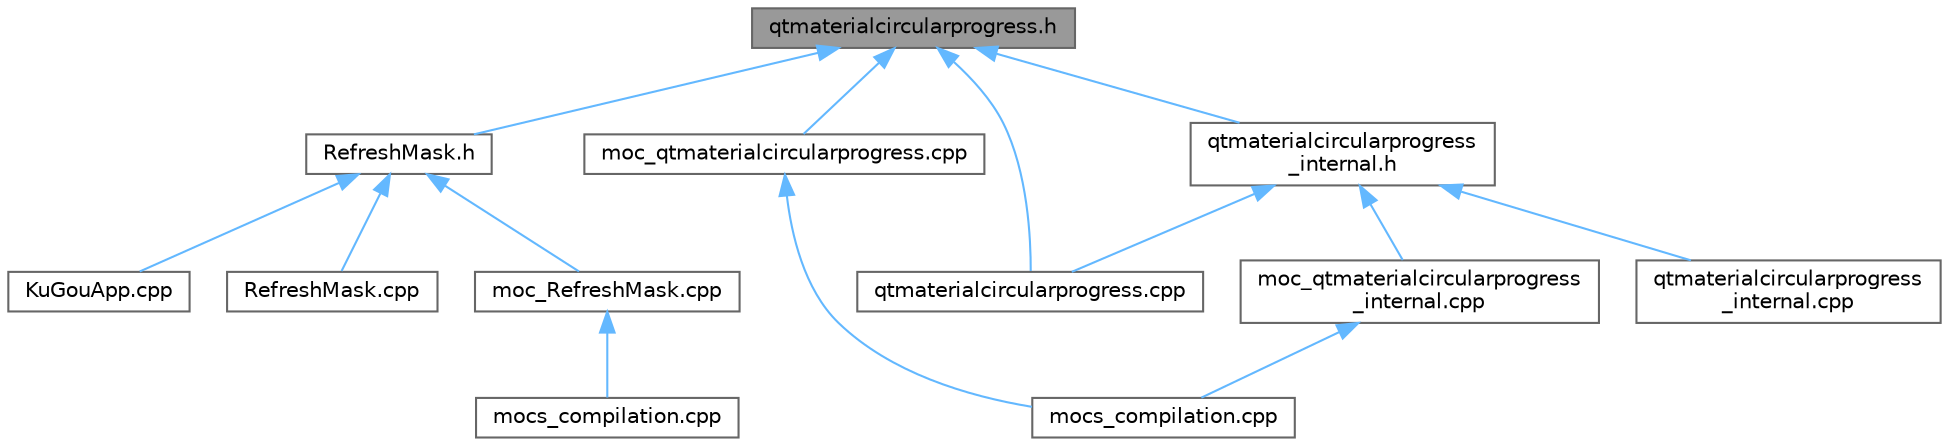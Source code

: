 digraph "qtmaterialcircularprogress.h"
{
 // LATEX_PDF_SIZE
  bgcolor="transparent";
  edge [fontname=Helvetica,fontsize=10,labelfontname=Helvetica,labelfontsize=10];
  node [fontname=Helvetica,fontsize=10,shape=box,height=0.2,width=0.4];
  Node1 [id="Node000001",label="qtmaterialcircularprogress.h",height=0.2,width=0.4,color="gray40", fillcolor="grey60", style="filled", fontcolor="black",tooltip="定义 QtMaterialCircularProgress 类，提供 Material Design 圆形进度条"];
  Node1 -> Node2 [id="edge1_Node000001_Node000002",dir="back",color="steelblue1",style="solid",tooltip=" "];
  Node2 [id="Node000002",label="RefreshMask.h",height=0.2,width=0.4,color="grey40", fillcolor="white", style="filled",URL="$_refresh_mask_8h.html",tooltip="定义 RefreshMask 类，提供加载遮罩功能"];
  Node2 -> Node3 [id="edge2_Node000002_Node000003",dir="back",color="steelblue1",style="solid",tooltip=" "];
  Node3 [id="Node000003",label="KuGouApp.cpp",height=0.2,width=0.4,color="grey40", fillcolor="white", style="filled",URL="$_ku_gou_app_8cpp.html",tooltip="实现 KuGouApp 类，管理酷狗音乐主界面"];
  Node2 -> Node4 [id="edge3_Node000002_Node000004",dir="back",color="steelblue1",style="solid",tooltip=" "];
  Node4 [id="Node000004",label="RefreshMask.cpp",height=0.2,width=0.4,color="grey40", fillcolor="white", style="filled",URL="$_refresh_mask_8cpp.html",tooltip="实现 RefreshMask 类，提供加载遮罩功能"];
  Node2 -> Node5 [id="edge4_Node000002_Node000005",dir="back",color="steelblue1",style="solid",tooltip=" "];
  Node5 [id="Node000005",label="moc_RefreshMask.cpp",height=0.2,width=0.4,color="grey40", fillcolor="white", style="filled",URL="$moc___refresh_mask_8cpp.html",tooltip=" "];
  Node5 -> Node6 [id="edge5_Node000005_Node000006",dir="back",color="steelblue1",style="solid",tooltip=" "];
  Node6 [id="Node000006",label="mocs_compilation.cpp",height=0.2,width=0.4,color="grey40", fillcolor="white", style="filled",URL="$ui_2_my_mask_widget_2_my_mask_widget__autogen_2mocs__compilation_8cpp.html",tooltip=" "];
  Node1 -> Node7 [id="edge6_Node000001_Node000007",dir="back",color="steelblue1",style="solid",tooltip=" "];
  Node7 [id="Node000007",label="moc_qtmaterialcircularprogress.cpp",height=0.2,width=0.4,color="grey40", fillcolor="white", style="filled",URL="$moc__qtmaterialcircularprogress_8cpp.html",tooltip=" "];
  Node7 -> Node8 [id="edge7_Node000007_Node000008",dir="back",color="steelblue1",style="solid",tooltip=" "];
  Node8 [id="Node000008",label="mocs_compilation.cpp",height=0.2,width=0.4,color="grey40", fillcolor="white", style="filled",URL="$ui_2_qt_material_widget_2_qt_material_widget__autogen_2mocs__compilation_8cpp.html",tooltip=" "];
  Node1 -> Node9 [id="edge8_Node000001_Node000009",dir="back",color="steelblue1",style="solid",tooltip=" "];
  Node9 [id="Node000009",label="qtmaterialcircularprogress.cpp",height=0.2,width=0.4,color="grey40", fillcolor="white", style="filled",URL="$qtmaterialcircularprogress_8cpp.html",tooltip="实现 QtMaterialCircularProgress 类，提供 Material Design 圆形进度条"];
  Node1 -> Node10 [id="edge9_Node000001_Node000010",dir="back",color="steelblue1",style="solid",tooltip=" "];
  Node10 [id="Node000010",label="qtmaterialcircularprogress\l_internal.h",height=0.2,width=0.4,color="grey40", fillcolor="white", style="filled",URL="$qtmaterialcircularprogress__internal_8h.html",tooltip="定义 QtMaterialCircularProgressDelegate 类，提供圆形进度条动画代理"];
  Node10 -> Node11 [id="edge10_Node000010_Node000011",dir="back",color="steelblue1",style="solid",tooltip=" "];
  Node11 [id="Node000011",label="moc_qtmaterialcircularprogress\l_internal.cpp",height=0.2,width=0.4,color="grey40", fillcolor="white", style="filled",URL="$moc__qtmaterialcircularprogress__internal_8cpp.html",tooltip=" "];
  Node11 -> Node8 [id="edge11_Node000011_Node000008",dir="back",color="steelblue1",style="solid",tooltip=" "];
  Node10 -> Node9 [id="edge12_Node000010_Node000009",dir="back",color="steelblue1",style="solid",tooltip=" "];
  Node10 -> Node12 [id="edge13_Node000010_Node000012",dir="back",color="steelblue1",style="solid",tooltip=" "];
  Node12 [id="Node000012",label="qtmaterialcircularprogress\l_internal.cpp",height=0.2,width=0.4,color="grey40", fillcolor="white", style="filled",URL="$qtmaterialcircularprogress__internal_8cpp.html",tooltip="实现 QtMaterialCircularProgressDelegate 类，提供圆形进度条动画代理"];
}
